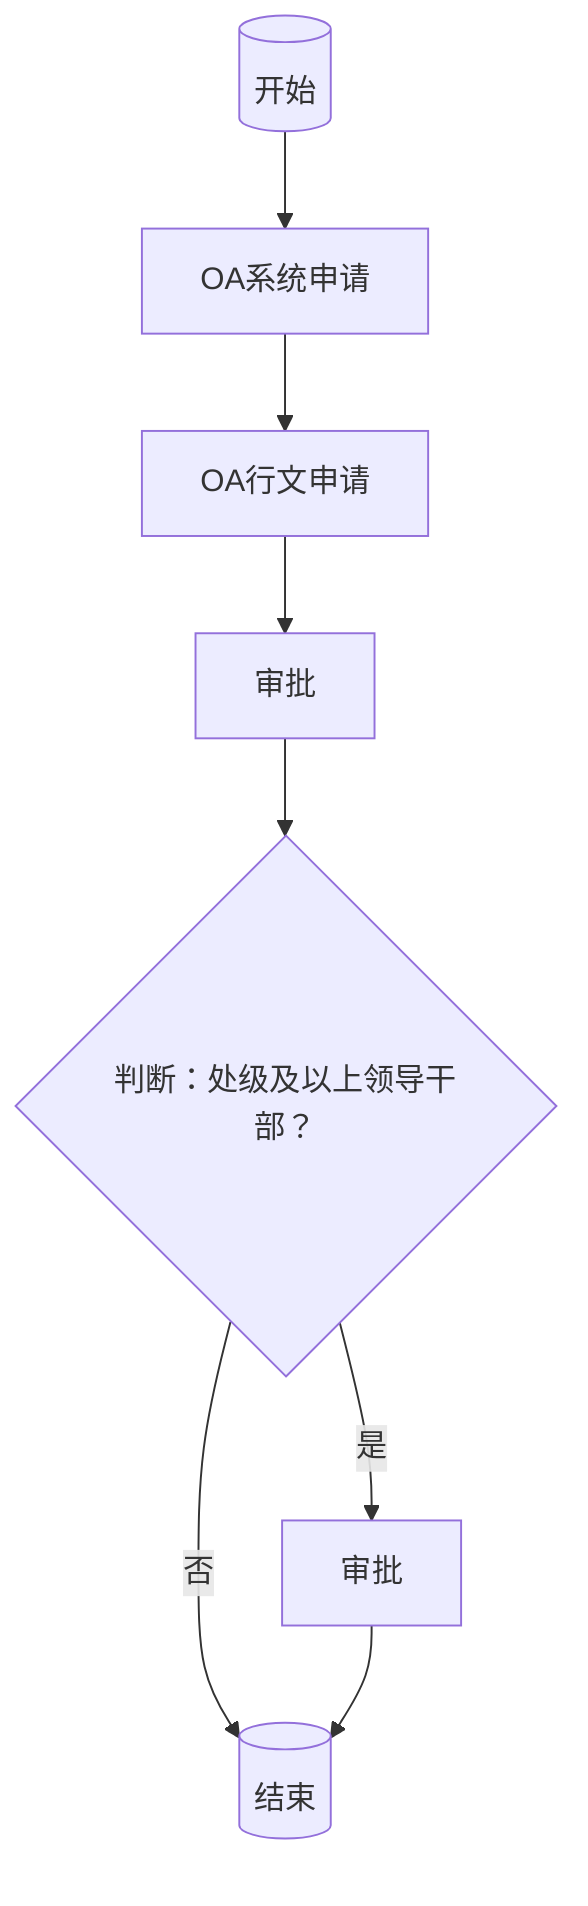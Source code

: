 flowchart TD
    A[("开始")] --> B[OA系统申请]
    B --> C[OA行文申请]
    C --> D[审批]
    D --> E{判断：处级及以上领导干部？}
    E -->|否| F[("结束")]
    E -->|是| G[审批]
    G --> F